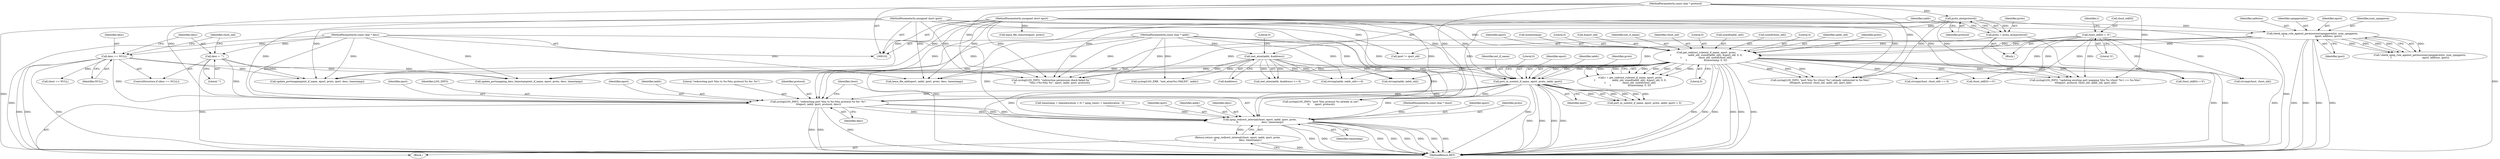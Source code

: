 digraph "0_miniupnp_f321c2066b96d18afa5158dfa2d2873a2957ef38@pointer" {
"1000335" [label="(Call,syslog(LOG_INFO, \"redirecting port %hu to %s:%hu protocol %s for: %s\",\n\t\t\teport, iaddr, iport, protocol, desc))"];
"1000307" [label="(Call,port_in_use(ext_if_name, eport, proto, iaddr, iport))"];
"1000170" [label="(Call,get_redirect_rule(ext_if_name, eport, proto,\n\t                      iaddr_old, sizeof(iaddr_old), &iport_old, 0, 0,\n\t                      rhost_old, sizeof(rhost_old),\n\t                      &timestamp, 0, 0))"];
"1000139" [label="(Call,check_upnp_rule_against_permissions(upnppermlist, num_upnpperm,\n\t                                        eport, address, iport))"];
"1000104" [label="(MethodParameterIn,unsigned short eport)"];
"1000106" [label="(MethodParameterIn,unsigned short iport)"];
"1000118" [label="(Call,proto = proto_atoi(protocol))"];
"1000120" [label="(Call,proto_atoi(protocol))"];
"1000107" [label="(MethodParameterIn,const char * protocol)"];
"1000163" [label="(Call,rhost_old[0] = '\0')"];
"1000124" [label="(Call,inet_aton(iaddr, &address))"];
"1000105" [label="(MethodParameterIn,const char * iaddr)"];
"1000157" [label="(Call,desc == NULL)"];
"1000108" [label="(MethodParameterIn,const char * desc)"];
"1000160" [label="(Call,desc = \"\")"];
"1000344" [label="(Call,upnp_redirect_internal(rhost, eport, iaddr, iport, proto,\n\t\t                              desc, timestamp))"];
"1000343" [label="(Return,return upnp_redirect_internal(rhost, eport, iaddr, iport, proto,\n\t\t                              desc, timestamp);)"];
"1000108" [label="(MethodParameterIn,const char * desc)"];
"1000308" [label="(Identifier,ext_if_name)"];
"1000340" [label="(Identifier,iport)"];
"1000120" [label="(Call,proto_atoi(protocol))"];
"1000180" [label="(Literal,0)"];
"1000293" [label="(Call,syslog(LOG_INFO, \"port %hu %s (rhost '%s') already redirected to %s:%hu\",\n\t\t\t\teport, protocol, rhost_old, iaddr_old, iport_old))"];
"1000187" [label="(Literal,0)"];
"1000345" [label="(Identifier,rhost)"];
"1000128" [label="(Literal,0)"];
"1000175" [label="(Call,sizeof(iaddr_old))"];
"1000352" [label="(MethodReturn,RET)"];
"1000161" [label="(Identifier,desc)"];
"1000158" [label="(Identifier,desc)"];
"1000313" [label="(Literal,0)"];
"1000336" [label="(Identifier,LOG_INFO)"];
"1000139" [label="(Call,check_upnp_rule_against_permissions(upnppermlist, num_upnpperm,\n\t                                        eport, address, iport))"];
"1000103" [label="(MethodParameterIn,const char * rhost)"];
"1000162" [label="(Literal,\"\")"];
"1000104" [label="(MethodParameterIn,unsigned short eport)"];
"1000309" [label="(Identifier,eport)"];
"1000226" [label="(Call,strcmp(rhost, rhost_old) == 0)"];
"1000307" [label="(Call,port_in_use(ext_if_name, eport, proto, iaddr, iport))"];
"1000125" [label="(Identifier,iaddr)"];
"1000182" [label="(Call,sizeof(rhost_old))"];
"1000179" [label="(Literal,0)"];
"1000232" [label="(Call,syslog(LOG_INFO, \"updating existing port mapping %hu %s (rhost '%s') => %s:%hu\",\n\t\t\t\teport, protocol, rhost_old, iaddr_old, iport_old))"];
"1000144" [label="(Identifier,iport)"];
"1000205" [label="(Call,rhost_old[0]=='\0')"];
"1000174" [label="(Identifier,iaddr_old)"];
"1000311" [label="(Identifier,iaddr)"];
"1000118" [label="(Call,proto = proto_atoi(protocol))"];
"1000173" [label="(Identifier,proto)"];
"1000346" [label="(Identifier,eport)"];
"1000227" [label="(Call,strcmp(rhost, rhost_old))"];
"1000159" [label="(Identifier,NULL)"];
"1000349" [label="(Identifier,proto)"];
"1000165" [label="(Identifier,rhost_old)"];
"1000172" [label="(Identifier,eport)"];
"1000344" [label="(Call,upnp_redirect_internal(rhost, eport, iaddr, iport, proto,\n\t\t                              desc, timestamp))"];
"1000351" [label="(Identifier,timestamp)"];
"1000169" [label="(Identifier,r)"];
"1000164" [label="(Call,rhost_old[0])"];
"1000160" [label="(Call,desc = \"\")"];
"1000143" [label="(Identifier,address)"];
"1000126" [label="(Call,&address)"];
"1000105" [label="(MethodParameterIn,const char * iaddr)"];
"1000140" [label="(Identifier,upnppermlist)"];
"1000324" [label="(Block,)"];
"1000268" [label="(Call,update_portmapping_desc_timestamp(ext_if_name, eport, proto, desc, timestamp))"];
"1000130" [label="(Call,syslog(LOG_ERR, \"inet_aton(%s) FAILED\", iaddr))"];
"1000184" [label="(Call,&timestamp)"];
"1000312" [label="(Identifier,iport)"];
"1000142" [label="(Identifier,eport)"];
"1000279" [label="(Call,lease_file_remove(eport, proto))"];
"1000106" [label="(MethodParameterIn,unsigned short iport)"];
"1000315" [label="(Call,syslog(LOG_INFO, \"port %hu protocol %s already in use\",\n\t\t       eport, protocol))"];
"1000110" [label="(Block,)"];
"1000325" [label="(Call,timestamp = (leaseduration > 0) ? upnp_time() + leaseduration : 0)"];
"1000141" [label="(Identifier,num_upnpperm)"];
"1000186" [label="(Literal,0)"];
"1000342" [label="(Identifier,desc)"];
"1000156" [label="(ControlStructure,if (desc == NULL))"];
"1000257" [label="(Call,update_portmapping(ext_if_name, eport, proto, iport, desc, timestamp))"];
"1000335" [label="(Call,syslog(LOG_INFO, \"redirecting port %hu to %s:%hu protocol %s for: %s\",\n\t\t\teport, iaddr, iport, protocol, desc))"];
"1000310" [label="(Identifier,proto)"];
"1000195" [label="(Call,strcmp(iaddr, iaddr_old)==0)"];
"1000348" [label="(Identifier,iport)"];
"1000107" [label="(MethodParameterIn,const char * protocol)"];
"1000177" [label="(Call,&iport_old)"];
"1000171" [label="(Identifier,ext_if_name)"];
"1000202" [label="(Call,rhost == NULL)"];
"1000338" [label="(Identifier,eport)"];
"1000146" [label="(Call,syslog(LOG_INFO, \"redirection permission check failed for \"\n \t\t                 \"%hu->%s:%hu %s\", eport, iaddr, iport, protocol))"];
"1000343" [label="(Return,return upnp_redirect_internal(rhost, eport, iaddr, iport, proto,\n\t\t                              desc, timestamp);)"];
"1000138" [label="(Call,!check_upnp_rule_against_permissions(upnppermlist, num_upnpperm,\n\t                                        eport, address, iport))"];
"1000219" [label="(Call,rhost_old[0]=='\0')"];
"1000170" [label="(Call,get_redirect_rule(ext_if_name, eport, proto,\n\t                      iaddr_old, sizeof(iaddr_old), &iport_old, 0, 0,\n\t                      rhost_old, sizeof(rhost_old),\n\t                      &timestamp, 0, 0))"];
"1000163" [label="(Call,rhost_old[0] = '\0')"];
"1000157" [label="(Call,desc == NULL)"];
"1000347" [label="(Identifier,iaddr)"];
"1000251" [label="(Call,iport != iport_old)"];
"1000167" [label="(Literal,'\0')"];
"1000196" [label="(Call,strcmp(iaddr, iaddr_old))"];
"1000119" [label="(Identifier,proto)"];
"1000124" [label="(Call,inet_aton(iaddr, &address))"];
"1000123" [label="(Call,inet_aton(iaddr, &address) <= 0)"];
"1000168" [label="(Call,r = get_redirect_rule(ext_if_name, eport, proto,\n\t                      iaddr_old, sizeof(iaddr_old), &iport_old, 0, 0,\n\t                      rhost_old, sizeof(rhost_old),\n\t                      &timestamp, 0, 0))"];
"1000306" [label="(Call,port_in_use(ext_if_name, eport, proto, iaddr, iport) > 0)"];
"1000282" [label="(Call,lease_file_add(eport, iaddr, iport, proto, desc, timestamp))"];
"1000339" [label="(Identifier,iaddr)"];
"1000350" [label="(Identifier,desc)"];
"1000337" [label="(Literal,\"redirecting port %hu to %s:%hu protocol %s for: %s\")"];
"1000181" [label="(Identifier,rhost_old)"];
"1000341" [label="(Identifier,protocol)"];
"1000121" [label="(Identifier,protocol)"];
"1000335" -> "1000324"  [label="AST: "];
"1000335" -> "1000342"  [label="CFG: "];
"1000336" -> "1000335"  [label="AST: "];
"1000337" -> "1000335"  [label="AST: "];
"1000338" -> "1000335"  [label="AST: "];
"1000339" -> "1000335"  [label="AST: "];
"1000340" -> "1000335"  [label="AST: "];
"1000341" -> "1000335"  [label="AST: "];
"1000342" -> "1000335"  [label="AST: "];
"1000345" -> "1000335"  [label="CFG: "];
"1000335" -> "1000352"  [label="DDG: "];
"1000335" -> "1000352"  [label="DDG: "];
"1000335" -> "1000352"  [label="DDG: "];
"1000307" -> "1000335"  [label="DDG: "];
"1000307" -> "1000335"  [label="DDG: "];
"1000307" -> "1000335"  [label="DDG: "];
"1000104" -> "1000335"  [label="DDG: "];
"1000105" -> "1000335"  [label="DDG: "];
"1000106" -> "1000335"  [label="DDG: "];
"1000120" -> "1000335"  [label="DDG: "];
"1000107" -> "1000335"  [label="DDG: "];
"1000157" -> "1000335"  [label="DDG: "];
"1000160" -> "1000335"  [label="DDG: "];
"1000108" -> "1000335"  [label="DDG: "];
"1000335" -> "1000344"  [label="DDG: "];
"1000335" -> "1000344"  [label="DDG: "];
"1000335" -> "1000344"  [label="DDG: "];
"1000335" -> "1000344"  [label="DDG: "];
"1000307" -> "1000306"  [label="AST: "];
"1000307" -> "1000312"  [label="CFG: "];
"1000308" -> "1000307"  [label="AST: "];
"1000309" -> "1000307"  [label="AST: "];
"1000310" -> "1000307"  [label="AST: "];
"1000311" -> "1000307"  [label="AST: "];
"1000312" -> "1000307"  [label="AST: "];
"1000313" -> "1000307"  [label="CFG: "];
"1000307" -> "1000352"  [label="DDG: "];
"1000307" -> "1000352"  [label="DDG: "];
"1000307" -> "1000352"  [label="DDG: "];
"1000307" -> "1000352"  [label="DDG: "];
"1000307" -> "1000306"  [label="DDG: "];
"1000307" -> "1000306"  [label="DDG: "];
"1000307" -> "1000306"  [label="DDG: "];
"1000307" -> "1000306"  [label="DDG: "];
"1000307" -> "1000306"  [label="DDG: "];
"1000170" -> "1000307"  [label="DDG: "];
"1000170" -> "1000307"  [label="DDG: "];
"1000170" -> "1000307"  [label="DDG: "];
"1000104" -> "1000307"  [label="DDG: "];
"1000124" -> "1000307"  [label="DDG: "];
"1000105" -> "1000307"  [label="DDG: "];
"1000139" -> "1000307"  [label="DDG: "];
"1000106" -> "1000307"  [label="DDG: "];
"1000307" -> "1000315"  [label="DDG: "];
"1000307" -> "1000344"  [label="DDG: "];
"1000170" -> "1000168"  [label="AST: "];
"1000170" -> "1000187"  [label="CFG: "];
"1000171" -> "1000170"  [label="AST: "];
"1000172" -> "1000170"  [label="AST: "];
"1000173" -> "1000170"  [label="AST: "];
"1000174" -> "1000170"  [label="AST: "];
"1000175" -> "1000170"  [label="AST: "];
"1000177" -> "1000170"  [label="AST: "];
"1000179" -> "1000170"  [label="AST: "];
"1000180" -> "1000170"  [label="AST: "];
"1000181" -> "1000170"  [label="AST: "];
"1000182" -> "1000170"  [label="AST: "];
"1000184" -> "1000170"  [label="AST: "];
"1000186" -> "1000170"  [label="AST: "];
"1000187" -> "1000170"  [label="AST: "];
"1000168" -> "1000170"  [label="CFG: "];
"1000170" -> "1000352"  [label="DDG: "];
"1000170" -> "1000352"  [label="DDG: "];
"1000170" -> "1000352"  [label="DDG: "];
"1000170" -> "1000352"  [label="DDG: "];
"1000170" -> "1000352"  [label="DDG: "];
"1000170" -> "1000352"  [label="DDG: "];
"1000170" -> "1000168"  [label="DDG: "];
"1000170" -> "1000168"  [label="DDG: "];
"1000170" -> "1000168"  [label="DDG: "];
"1000170" -> "1000168"  [label="DDG: "];
"1000170" -> "1000168"  [label="DDG: "];
"1000170" -> "1000168"  [label="DDG: "];
"1000170" -> "1000168"  [label="DDG: "];
"1000170" -> "1000168"  [label="DDG: "];
"1000139" -> "1000170"  [label="DDG: "];
"1000104" -> "1000170"  [label="DDG: "];
"1000118" -> "1000170"  [label="DDG: "];
"1000163" -> "1000170"  [label="DDG: "];
"1000170" -> "1000195"  [label="DDG: "];
"1000170" -> "1000196"  [label="DDG: "];
"1000170" -> "1000205"  [label="DDG: "];
"1000170" -> "1000219"  [label="DDG: "];
"1000170" -> "1000226"  [label="DDG: "];
"1000170" -> "1000227"  [label="DDG: "];
"1000170" -> "1000232"  [label="DDG: "];
"1000170" -> "1000232"  [label="DDG: "];
"1000170" -> "1000232"  [label="DDG: "];
"1000170" -> "1000257"  [label="DDG: "];
"1000170" -> "1000257"  [label="DDG: "];
"1000170" -> "1000268"  [label="DDG: "];
"1000170" -> "1000268"  [label="DDG: "];
"1000170" -> "1000293"  [label="DDG: "];
"1000170" -> "1000293"  [label="DDG: "];
"1000170" -> "1000293"  [label="DDG: "];
"1000139" -> "1000138"  [label="AST: "];
"1000139" -> "1000144"  [label="CFG: "];
"1000140" -> "1000139"  [label="AST: "];
"1000141" -> "1000139"  [label="AST: "];
"1000142" -> "1000139"  [label="AST: "];
"1000143" -> "1000139"  [label="AST: "];
"1000144" -> "1000139"  [label="AST: "];
"1000138" -> "1000139"  [label="CFG: "];
"1000139" -> "1000352"  [label="DDG: "];
"1000139" -> "1000352"  [label="DDG: "];
"1000139" -> "1000352"  [label="DDG: "];
"1000139" -> "1000352"  [label="DDG: "];
"1000139" -> "1000138"  [label="DDG: "];
"1000139" -> "1000138"  [label="DDG: "];
"1000139" -> "1000138"  [label="DDG: "];
"1000139" -> "1000138"  [label="DDG: "];
"1000139" -> "1000138"  [label="DDG: "];
"1000104" -> "1000139"  [label="DDG: "];
"1000106" -> "1000139"  [label="DDG: "];
"1000139" -> "1000146"  [label="DDG: "];
"1000139" -> "1000146"  [label="DDG: "];
"1000139" -> "1000251"  [label="DDG: "];
"1000104" -> "1000102"  [label="AST: "];
"1000104" -> "1000352"  [label="DDG: "];
"1000104" -> "1000146"  [label="DDG: "];
"1000104" -> "1000232"  [label="DDG: "];
"1000104" -> "1000257"  [label="DDG: "];
"1000104" -> "1000268"  [label="DDG: "];
"1000104" -> "1000279"  [label="DDG: "];
"1000104" -> "1000282"  [label="DDG: "];
"1000104" -> "1000293"  [label="DDG: "];
"1000104" -> "1000315"  [label="DDG: "];
"1000104" -> "1000344"  [label="DDG: "];
"1000106" -> "1000102"  [label="AST: "];
"1000106" -> "1000352"  [label="DDG: "];
"1000106" -> "1000146"  [label="DDG: "];
"1000106" -> "1000251"  [label="DDG: "];
"1000106" -> "1000257"  [label="DDG: "];
"1000106" -> "1000282"  [label="DDG: "];
"1000106" -> "1000344"  [label="DDG: "];
"1000118" -> "1000110"  [label="AST: "];
"1000118" -> "1000120"  [label="CFG: "];
"1000119" -> "1000118"  [label="AST: "];
"1000120" -> "1000118"  [label="AST: "];
"1000125" -> "1000118"  [label="CFG: "];
"1000118" -> "1000352"  [label="DDG: "];
"1000118" -> "1000352"  [label="DDG: "];
"1000120" -> "1000118"  [label="DDG: "];
"1000120" -> "1000121"  [label="CFG: "];
"1000121" -> "1000120"  [label="AST: "];
"1000120" -> "1000352"  [label="DDG: "];
"1000107" -> "1000120"  [label="DDG: "];
"1000120" -> "1000146"  [label="DDG: "];
"1000120" -> "1000232"  [label="DDG: "];
"1000120" -> "1000293"  [label="DDG: "];
"1000120" -> "1000315"  [label="DDG: "];
"1000107" -> "1000102"  [label="AST: "];
"1000107" -> "1000352"  [label="DDG: "];
"1000107" -> "1000146"  [label="DDG: "];
"1000107" -> "1000232"  [label="DDG: "];
"1000107" -> "1000293"  [label="DDG: "];
"1000107" -> "1000315"  [label="DDG: "];
"1000163" -> "1000110"  [label="AST: "];
"1000163" -> "1000167"  [label="CFG: "];
"1000164" -> "1000163"  [label="AST: "];
"1000167" -> "1000163"  [label="AST: "];
"1000169" -> "1000163"  [label="CFG: "];
"1000163" -> "1000352"  [label="DDG: "];
"1000163" -> "1000205"  [label="DDG: "];
"1000163" -> "1000219"  [label="DDG: "];
"1000163" -> "1000226"  [label="DDG: "];
"1000163" -> "1000227"  [label="DDG: "];
"1000163" -> "1000232"  [label="DDG: "];
"1000163" -> "1000293"  [label="DDG: "];
"1000124" -> "1000123"  [label="AST: "];
"1000124" -> "1000126"  [label="CFG: "];
"1000125" -> "1000124"  [label="AST: "];
"1000126" -> "1000124"  [label="AST: "];
"1000128" -> "1000124"  [label="CFG: "];
"1000124" -> "1000352"  [label="DDG: "];
"1000124" -> "1000123"  [label="DDG: "];
"1000124" -> "1000123"  [label="DDG: "];
"1000105" -> "1000124"  [label="DDG: "];
"1000124" -> "1000130"  [label="DDG: "];
"1000124" -> "1000146"  [label="DDG: "];
"1000124" -> "1000195"  [label="DDG: "];
"1000124" -> "1000196"  [label="DDG: "];
"1000124" -> "1000282"  [label="DDG: "];
"1000105" -> "1000102"  [label="AST: "];
"1000105" -> "1000352"  [label="DDG: "];
"1000105" -> "1000130"  [label="DDG: "];
"1000105" -> "1000146"  [label="DDG: "];
"1000105" -> "1000195"  [label="DDG: "];
"1000105" -> "1000196"  [label="DDG: "];
"1000105" -> "1000282"  [label="DDG: "];
"1000105" -> "1000344"  [label="DDG: "];
"1000157" -> "1000156"  [label="AST: "];
"1000157" -> "1000159"  [label="CFG: "];
"1000158" -> "1000157"  [label="AST: "];
"1000159" -> "1000157"  [label="AST: "];
"1000161" -> "1000157"  [label="CFG: "];
"1000165" -> "1000157"  [label="CFG: "];
"1000157" -> "1000352"  [label="DDG: "];
"1000157" -> "1000352"  [label="DDG: "];
"1000157" -> "1000352"  [label="DDG: "];
"1000108" -> "1000157"  [label="DDG: "];
"1000157" -> "1000202"  [label="DDG: "];
"1000157" -> "1000257"  [label="DDG: "];
"1000157" -> "1000268"  [label="DDG: "];
"1000108" -> "1000102"  [label="AST: "];
"1000108" -> "1000352"  [label="DDG: "];
"1000108" -> "1000160"  [label="DDG: "];
"1000108" -> "1000257"  [label="DDG: "];
"1000108" -> "1000268"  [label="DDG: "];
"1000108" -> "1000282"  [label="DDG: "];
"1000108" -> "1000344"  [label="DDG: "];
"1000160" -> "1000156"  [label="AST: "];
"1000160" -> "1000162"  [label="CFG: "];
"1000161" -> "1000160"  [label="AST: "];
"1000162" -> "1000160"  [label="AST: "];
"1000165" -> "1000160"  [label="CFG: "];
"1000160" -> "1000352"  [label="DDG: "];
"1000160" -> "1000257"  [label="DDG: "];
"1000160" -> "1000268"  [label="DDG: "];
"1000344" -> "1000343"  [label="AST: "];
"1000344" -> "1000351"  [label="CFG: "];
"1000345" -> "1000344"  [label="AST: "];
"1000346" -> "1000344"  [label="AST: "];
"1000347" -> "1000344"  [label="AST: "];
"1000348" -> "1000344"  [label="AST: "];
"1000349" -> "1000344"  [label="AST: "];
"1000350" -> "1000344"  [label="AST: "];
"1000351" -> "1000344"  [label="AST: "];
"1000343" -> "1000344"  [label="CFG: "];
"1000344" -> "1000352"  [label="DDG: "];
"1000344" -> "1000352"  [label="DDG: "];
"1000344" -> "1000352"  [label="DDG: "];
"1000344" -> "1000352"  [label="DDG: "];
"1000344" -> "1000352"  [label="DDG: "];
"1000344" -> "1000352"  [label="DDG: "];
"1000344" -> "1000352"  [label="DDG: "];
"1000344" -> "1000352"  [label="DDG: "];
"1000344" -> "1000343"  [label="DDG: "];
"1000103" -> "1000344"  [label="DDG: "];
"1000325" -> "1000344"  [label="DDG: "];
"1000343" -> "1000324"  [label="AST: "];
"1000352" -> "1000343"  [label="CFG: "];
"1000343" -> "1000352"  [label="DDG: "];
}

